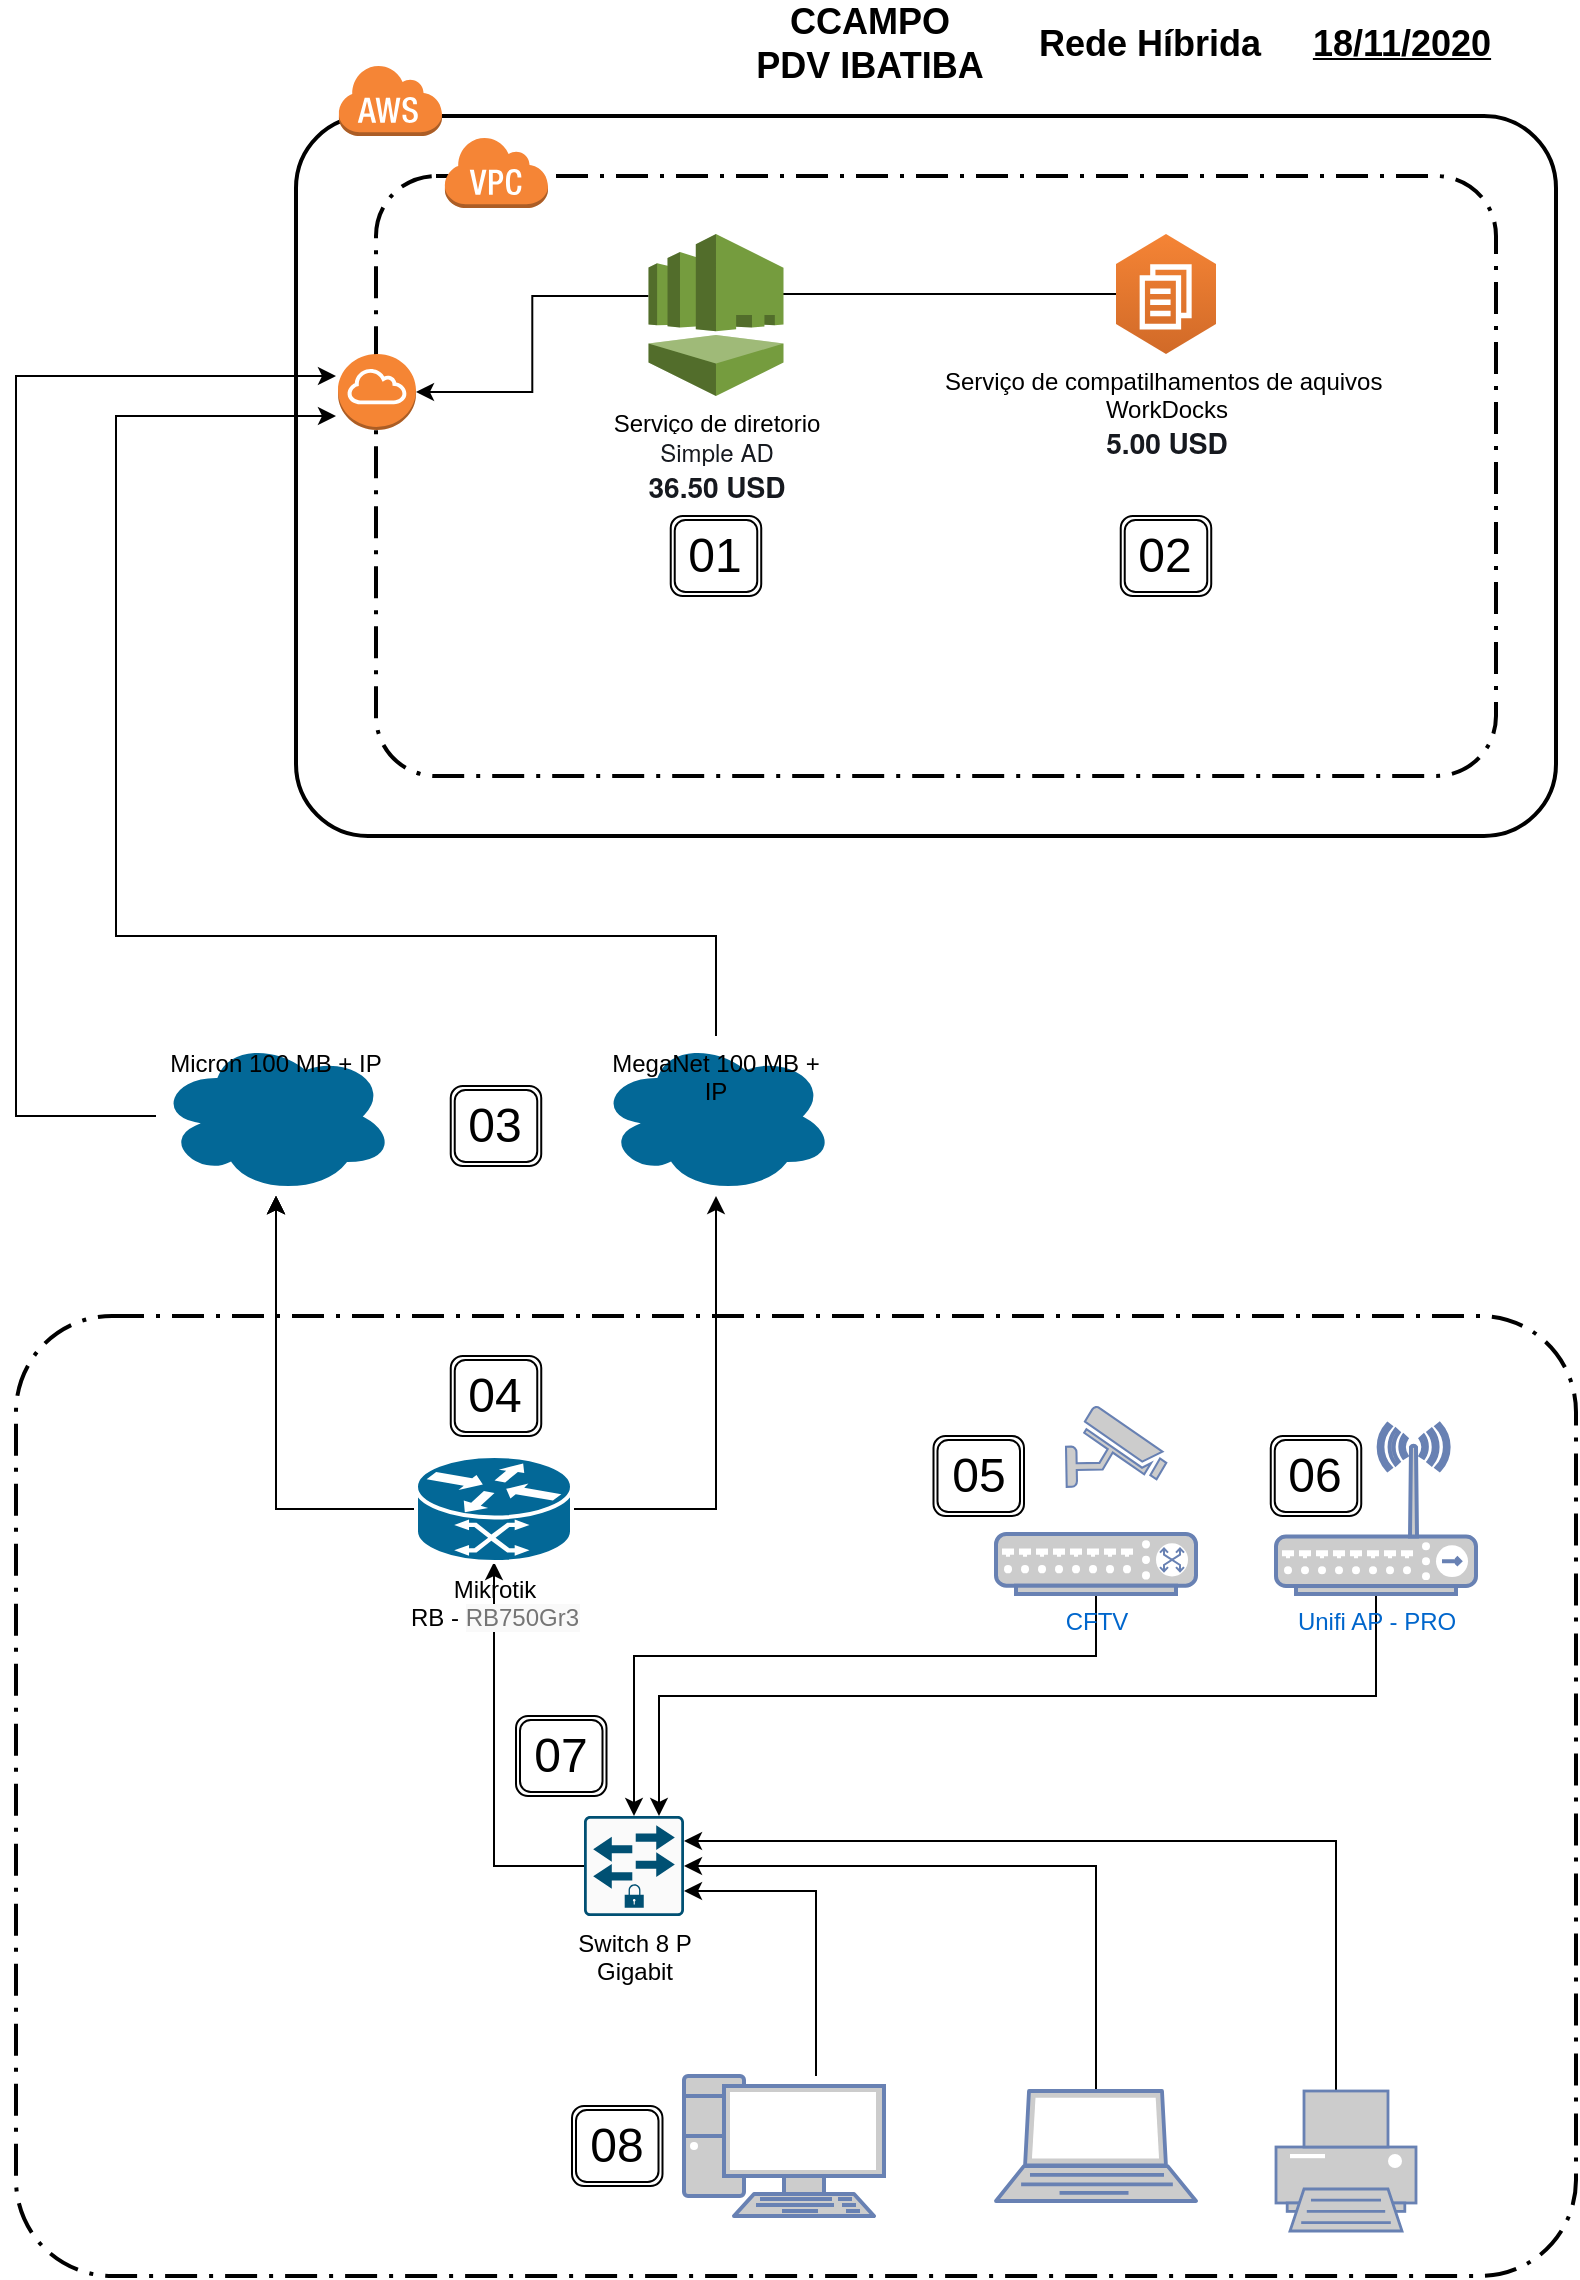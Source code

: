 <mxfile version="13.7.9" type="device"><diagram id="dhJUjMhS7QHabcAxoIGR" name="Página-1"><mxGraphModel dx="1456" dy="659" grid="1" gridSize="10" guides="1" tooltips="1" connect="1" arrows="1" fold="1" page="1" pageScale="1" pageWidth="827" pageHeight="1169" math="0" shadow="0"><root><mxCell id="0"/><mxCell id="1" parent="0"/><mxCell id="amlioF09v5irx_X9RuOH-32" value="" style="rounded=1;arcSize=10;dashed=0;fillColor=none;gradientColor=none;strokeWidth=2;" vertex="1" parent="1"><mxGeometry x="160" y="60" width="630" height="360" as="geometry"/></mxCell><mxCell id="amlioF09v5irx_X9RuOH-39" value="" style="rounded=1;arcSize=10;dashed=1;fillColor=none;gradientColor=none;dashPattern=8 3 1 3;strokeWidth=2;fontStyle=1" vertex="1" parent="1"><mxGeometry x="200" y="90" width="560" height="300" as="geometry"/></mxCell><mxCell id="amlioF09v5irx_X9RuOH-31" value="" style="rounded=1;arcSize=10;dashed=1;fillColor=none;gradientColor=none;dashPattern=8 3 1 3;strokeWidth=2;" vertex="1" parent="1"><mxGeometry x="20" y="660" width="780" height="480" as="geometry"/></mxCell><mxCell id="amlioF09v5irx_X9RuOH-38" style="edgeStyle=orthogonalEdgeStyle;rounded=0;orthogonalLoop=1;jettySize=auto;html=1;entryX=0.711;entryY=0.37;entryDx=0;entryDy=0;entryPerimeter=0;" edge="1" parent="1" source="l81jsHoGLhGfoSFilliw-1" target="l81jsHoGLhGfoSFilliw-2"><mxGeometry relative="1" as="geometry"/></mxCell><mxCell id="l81jsHoGLhGfoSFilliw-1" value="Serviço de compatilhamentos de aquivos&amp;nbsp;&lt;br&gt;WorkDocks&lt;br&gt;&lt;span style=&quot;font-weight: 700 ; box-sizing: border-box ; color: rgb(22 , 25 , 31) ; font-family: &amp;#34;amazon ember&amp;#34; , &amp;#34;helvetica neue&amp;#34; , &amp;#34;roboto&amp;#34; , &amp;#34;arial&amp;#34; , sans-serif ; font-size: 14px ; text-align: left ; background-color: rgb(255 , 255 , 255)&quot;&gt;5.00 USD&lt;/span&gt;" style="outlineConnect=0;dashed=0;verticalLabelPosition=bottom;verticalAlign=top;align=center;html=1;shape=mxgraph.aws3.workdocs;fillColor=#D16A28;gradientColor=#F58435;gradientDirection=north;" parent="1" vertex="1"><mxGeometry x="570" y="119" width="50" height="60" as="geometry"/></mxCell><mxCell id="amlioF09v5irx_X9RuOH-41" style="edgeStyle=orthogonalEdgeStyle;rounded=0;orthogonalLoop=1;jettySize=auto;html=1;exitX=0;exitY=0.383;exitDx=0;exitDy=0;exitPerimeter=0;" edge="1" parent="1" source="l81jsHoGLhGfoSFilliw-2" target="amlioF09v5irx_X9RuOH-37"><mxGeometry relative="1" as="geometry"/></mxCell><mxCell id="l81jsHoGLhGfoSFilliw-2" value="Serviço de diretorio&lt;br&gt;&lt;span style=&quot;background-color: rgb(255 , 255 , 255) ; color: rgb(22 , 25 , 31) ; font-family: &amp;#34;amazon ember&amp;#34; , &amp;#34;helvetica neue&amp;#34; , &amp;#34;roboto&amp;#34; , &amp;#34;arial&amp;#34; , sans-serif&quot;&gt;Simple AD&lt;br&gt;&lt;/span&gt;&lt;span style=&quot;color: rgb(22 , 25 , 31) ; font-family: &amp;#34;amazon ember&amp;#34; , &amp;#34;helvetica neue&amp;#34; , &amp;#34;roboto&amp;#34; , &amp;#34;arial&amp;#34; , sans-serif ; font-size: 14px ; background-color: rgb(255 , 255 , 255)&quot;&gt;&lt;b&gt;36.50 USD&lt;/b&gt;&lt;/span&gt;&lt;span style=&quot;background-color: rgb(255 , 255 , 255) ; color: rgb(22 , 25 , 31) ; font-family: &amp;#34;amazon ember&amp;#34; , &amp;#34;helvetica neue&amp;#34; , &amp;#34;roboto&amp;#34; , &amp;#34;arial&amp;#34; , sans-serif&quot;&gt;&lt;br&gt;&lt;/span&gt;" style="outlineConnect=0;dashed=0;verticalLabelPosition=bottom;verticalAlign=top;align=center;html=1;shape=mxgraph.aws3.directory_service;fillColor=#759C3E;gradientColor=none;" parent="1" vertex="1"><mxGeometry x="336.25" y="119" width="67.5" height="81" as="geometry"/></mxCell><mxCell id="amlioF09v5irx_X9RuOH-19" value="" style="edgeStyle=orthogonalEdgeStyle;rounded=0;orthogonalLoop=1;jettySize=auto;html=1;" edge="1" parent="1" source="amlioF09v5irx_X9RuOH-1" target="amlioF09v5irx_X9RuOH-2"><mxGeometry relative="1" as="geometry"/></mxCell><mxCell id="amlioF09v5irx_X9RuOH-1" value="Switch 8 P&lt;br&gt;Gigabit" style="points=[[0.015,0.015,0],[0.985,0.015,0],[0.985,0.985,0],[0.015,0.985,0],[0.25,0,0],[0.5,0,0],[0.75,0,0],[1,0.25,0],[1,0.5,0],[1,0.75,0],[0.75,1,0],[0.5,1,0],[0.25,1,0],[0,0.75,0],[0,0.5,0],[0,0.25,0]];verticalLabelPosition=bottom;html=1;verticalAlign=top;aspect=fixed;align=center;pointerEvents=1;shape=mxgraph.cisco19.rect;prIcon=secure_switch;fillColor=#FAFAFA;strokeColor=#005073;" vertex="1" parent="1"><mxGeometry x="304" y="910" width="50" height="50" as="geometry"/></mxCell><mxCell id="amlioF09v5irx_X9RuOH-11" value="" style="edgeStyle=orthogonalEdgeStyle;rounded=0;orthogonalLoop=1;jettySize=auto;html=1;" edge="1" parent="1" source="amlioF09v5irx_X9RuOH-2" target="amlioF09v5irx_X9RuOH-10"><mxGeometry relative="1" as="geometry"/></mxCell><mxCell id="amlioF09v5irx_X9RuOH-12" value="" style="edgeStyle=orthogonalEdgeStyle;rounded=0;orthogonalLoop=1;jettySize=auto;html=1;" edge="1" parent="1" source="amlioF09v5irx_X9RuOH-2" target="amlioF09v5irx_X9RuOH-10"><mxGeometry relative="1" as="geometry"/></mxCell><mxCell id="amlioF09v5irx_X9RuOH-13" value="" style="edgeStyle=orthogonalEdgeStyle;rounded=0;orthogonalLoop=1;jettySize=auto;html=1;" edge="1" parent="1" source="amlioF09v5irx_X9RuOH-2" target="amlioF09v5irx_X9RuOH-10"><mxGeometry relative="1" as="geometry"/></mxCell><mxCell id="amlioF09v5irx_X9RuOH-14" value="" style="edgeStyle=orthogonalEdgeStyle;rounded=0;orthogonalLoop=1;jettySize=auto;html=1;" edge="1" parent="1" source="amlioF09v5irx_X9RuOH-2" target="amlioF09v5irx_X9RuOH-10"><mxGeometry relative="1" as="geometry"/></mxCell><mxCell id="amlioF09v5irx_X9RuOH-18" value="" style="edgeStyle=orthogonalEdgeStyle;rounded=0;orthogonalLoop=1;jettySize=auto;html=1;" edge="1" parent="1" source="amlioF09v5irx_X9RuOH-2" target="amlioF09v5irx_X9RuOH-17"><mxGeometry relative="1" as="geometry"/></mxCell><mxCell id="amlioF09v5irx_X9RuOH-2" value="Mikrotik&lt;br&gt;RB -&amp;nbsp;&lt;span style=&quot;color: rgb(117 , 117 , 117) ; font-family: &amp;#34;arial&amp;#34; , sans-serif ; text-align: left ; background-color: rgb(249 , 249 , 249)&quot;&gt;RB750Gr3&lt;/span&gt;" style="shape=mxgraph.cisco.routers.atm_router;html=1;pointerEvents=1;dashed=0;fillColor=#036897;strokeColor=#ffffff;strokeWidth=2;verticalLabelPosition=bottom;verticalAlign=top;align=center;outlineConnect=0;" vertex="1" parent="1"><mxGeometry x="220" y="730" width="78" height="53" as="geometry"/></mxCell><mxCell id="amlioF09v5irx_X9RuOH-22" style="edgeStyle=orthogonalEdgeStyle;rounded=0;orthogonalLoop=1;jettySize=auto;html=1;entryX=1;entryY=0.75;entryDx=0;entryDy=0;entryPerimeter=0;" edge="1" parent="1" source="amlioF09v5irx_X9RuOH-6" target="amlioF09v5irx_X9RuOH-1"><mxGeometry relative="1" as="geometry"><Array as="points"><mxPoint x="420" y="948"/></Array></mxGeometry></mxCell><mxCell id="amlioF09v5irx_X9RuOH-6" value="" style="fontColor=#0066CC;verticalAlign=top;verticalLabelPosition=bottom;labelPosition=center;align=center;html=1;outlineConnect=0;fillColor=#CCCCCC;strokeColor=#6881B3;gradientColor=none;gradientDirection=north;strokeWidth=2;shape=mxgraph.networks.pc;" vertex="1" parent="1"><mxGeometry x="354" y="1040" width="100" height="70" as="geometry"/></mxCell><mxCell id="amlioF09v5irx_X9RuOH-24" style="edgeStyle=orthogonalEdgeStyle;rounded=0;orthogonalLoop=1;jettySize=auto;html=1;entryX=1;entryY=0.5;entryDx=0;entryDy=0;entryPerimeter=0;" edge="1" parent="1" source="amlioF09v5irx_X9RuOH-9" target="amlioF09v5irx_X9RuOH-1"><mxGeometry relative="1" as="geometry"><Array as="points"><mxPoint x="560" y="935"/></Array></mxGeometry></mxCell><mxCell id="amlioF09v5irx_X9RuOH-9" value="" style="fontColor=#0066CC;verticalAlign=top;verticalLabelPosition=bottom;labelPosition=center;align=center;html=1;outlineConnect=0;fillColor=#CCCCCC;strokeColor=#6881B3;gradientColor=none;gradientDirection=north;strokeWidth=2;shape=mxgraph.networks.laptop;" vertex="1" parent="1"><mxGeometry x="510" y="1047.5" width="100" height="55" as="geometry"/></mxCell><mxCell id="amlioF09v5irx_X9RuOH-34" style="edgeStyle=orthogonalEdgeStyle;rounded=0;orthogonalLoop=1;jettySize=auto;html=1;" edge="1" parent="1" source="amlioF09v5irx_X9RuOH-10"><mxGeometry relative="1" as="geometry"><mxPoint x="180" y="190" as="targetPoint"/><Array as="points"><mxPoint x="20" y="560"/><mxPoint x="20" y="190"/></Array></mxGeometry></mxCell><mxCell id="amlioF09v5irx_X9RuOH-10" value="Micron 100 MB + IP" style="ellipse;shape=cloud;whiteSpace=wrap;html=1;dashed=0;verticalAlign=top;strokeColor=#ffffff;strokeWidth=2;fillColor=#036897;" vertex="1" parent="1"><mxGeometry x="90" y="520" width="120" height="80" as="geometry"/></mxCell><mxCell id="amlioF09v5irx_X9RuOH-42" style="edgeStyle=orthogonalEdgeStyle;rounded=0;orthogonalLoop=1;jettySize=auto;html=1;" edge="1" parent="1" source="amlioF09v5irx_X9RuOH-17"><mxGeometry relative="1" as="geometry"><mxPoint x="180" y="210" as="targetPoint"/><Array as="points"><mxPoint x="370" y="470"/><mxPoint x="70" y="470"/><mxPoint x="70" y="210"/></Array></mxGeometry></mxCell><mxCell id="amlioF09v5irx_X9RuOH-17" value="MegaNet 100 MB + IP" style="ellipse;shape=cloud;whiteSpace=wrap;html=1;dashed=0;verticalAlign=top;strokeColor=#ffffff;strokeWidth=2;fillColor=#036897;" vertex="1" parent="1"><mxGeometry x="310" y="520" width="120" height="80" as="geometry"/></mxCell><mxCell id="amlioF09v5irx_X9RuOH-26" style="edgeStyle=orthogonalEdgeStyle;rounded=0;orthogonalLoop=1;jettySize=auto;html=1;entryX=1;entryY=0.25;entryDx=0;entryDy=0;entryPerimeter=0;" edge="1" parent="1" source="amlioF09v5irx_X9RuOH-25" target="amlioF09v5irx_X9RuOH-1"><mxGeometry relative="1" as="geometry"><Array as="points"><mxPoint x="680" y="923"/></Array></mxGeometry></mxCell><mxCell id="amlioF09v5irx_X9RuOH-25" value="" style="fontColor=#0066CC;verticalAlign=top;verticalLabelPosition=bottom;labelPosition=center;align=center;html=1;outlineConnect=0;fillColor=#CCCCCC;strokeColor=#6881B3;gradientColor=none;gradientDirection=north;strokeWidth=2;shape=mxgraph.networks.printer;" vertex="1" parent="1"><mxGeometry x="650" y="1047.5" width="70" height="70" as="geometry"/></mxCell><mxCell id="amlioF09v5irx_X9RuOH-57" style="edgeStyle=orthogonalEdgeStyle;rounded=0;orthogonalLoop=1;jettySize=auto;html=1;entryX=0.75;entryY=0;entryDx=0;entryDy=0;entryPerimeter=0;" edge="1" parent="1" source="amlioF09v5irx_X9RuOH-29" target="amlioF09v5irx_X9RuOH-1"><mxGeometry relative="1" as="geometry"><Array as="points"><mxPoint x="700" y="850"/><mxPoint x="341" y="850"/></Array></mxGeometry></mxCell><mxCell id="amlioF09v5irx_X9RuOH-29" value="Unifi AP - PRO" style="fontColor=#0066CC;verticalAlign=top;verticalLabelPosition=bottom;labelPosition=center;align=center;html=1;outlineConnect=0;fillColor=#CCCCCC;strokeColor=#6881B3;gradientColor=none;gradientDirection=north;strokeWidth=2;shape=mxgraph.networks.wireless_hub;" vertex="1" parent="1"><mxGeometry x="650" y="714" width="100" height="85" as="geometry"/></mxCell><mxCell id="amlioF09v5irx_X9RuOH-33" value="" style="dashed=0;html=1;shape=mxgraph.aws3.cloud;fillColor=#F58536;gradientColor=none;dashed=0;" vertex="1" parent="1"><mxGeometry x="181" y="34" width="52" height="36" as="geometry"/></mxCell><mxCell id="amlioF09v5irx_X9RuOH-36" value="" style="dashed=0;html=1;shape=mxgraph.aws3.virtual_private_cloud;fillColor=#F58536;gradientColor=none;dashed=0;" vertex="1" parent="1"><mxGeometry x="234" y="70" width="52" height="36" as="geometry"/></mxCell><mxCell id="amlioF09v5irx_X9RuOH-37" value="" style="outlineConnect=0;dashed=0;verticalLabelPosition=bottom;verticalAlign=top;align=center;html=1;shape=mxgraph.aws3.internet_gateway;fillColor=#F58534;gradientColor=none;" vertex="1" parent="1"><mxGeometry x="181" y="179" width="39" height="38" as="geometry"/></mxCell><mxCell id="amlioF09v5irx_X9RuOH-45" value="&lt;font style=&quot;font-size: 24px&quot;&gt;01&lt;/font&gt;" style="shape=ext;double=1;rounded=1;whiteSpace=wrap;html=1;" vertex="1" parent="1"><mxGeometry x="347.37" y="260" width="45.25" height="40" as="geometry"/></mxCell><mxCell id="amlioF09v5irx_X9RuOH-46" value="&lt;font style=&quot;font-size: 24px&quot;&gt;02&lt;/font&gt;" style="shape=ext;double=1;rounded=1;whiteSpace=wrap;html=1;" vertex="1" parent="1"><mxGeometry x="572.37" y="260" width="45.25" height="40" as="geometry"/></mxCell><mxCell id="amlioF09v5irx_X9RuOH-47" value="&lt;font style=&quot;font-size: 24px&quot;&gt;03&lt;/font&gt;" style="shape=ext;double=1;rounded=1;whiteSpace=wrap;html=1;" vertex="1" parent="1"><mxGeometry x="237.37" y="545" width="45.25" height="40" as="geometry"/></mxCell><mxCell id="amlioF09v5irx_X9RuOH-48" value="&lt;font style=&quot;font-size: 24px&quot;&gt;04&lt;/font&gt;" style="shape=ext;double=1;rounded=1;whiteSpace=wrap;html=1;" vertex="1" parent="1"><mxGeometry x="237.38" y="680" width="45.25" height="40" as="geometry"/></mxCell><mxCell id="amlioF09v5irx_X9RuOH-49" value="&lt;font style=&quot;font-size: 24px&quot;&gt;06&lt;/font&gt;" style="shape=ext;double=1;rounded=1;whiteSpace=wrap;html=1;" vertex="1" parent="1"><mxGeometry x="647.38" y="720" width="45.25" height="40" as="geometry"/></mxCell><mxCell id="amlioF09v5irx_X9RuOH-50" value="&lt;font style=&quot;font-size: 24px&quot;&gt;07&lt;/font&gt;" style="shape=ext;double=1;rounded=1;whiteSpace=wrap;html=1;" vertex="1" parent="1"><mxGeometry x="270" y="860" width="45.25" height="40" as="geometry"/></mxCell><mxCell id="amlioF09v5irx_X9RuOH-51" value="&lt;font style=&quot;font-size: 24px&quot;&gt;08&lt;/font&gt;" style="shape=ext;double=1;rounded=1;whiteSpace=wrap;html=1;" vertex="1" parent="1"><mxGeometry x="298" y="1055" width="45.25" height="40" as="geometry"/></mxCell><mxCell id="amlioF09v5irx_X9RuOH-52" value="&lt;font style=&quot;font-size: 18px&quot;&gt;&lt;b&gt;CCAMPO &lt;br&gt;PDV IBATIBA&lt;/b&gt;&lt;/font&gt;" style="text;html=1;strokeColor=none;fillColor=none;align=center;verticalAlign=middle;whiteSpace=wrap;rounded=0;" vertex="1" parent="1"><mxGeometry x="384" y="14" width="126" height="20" as="geometry"/></mxCell><mxCell id="amlioF09v5irx_X9RuOH-54" value="&lt;span style=&quot;font-size: 18px&quot;&gt;&lt;b&gt;Rede Híbrida&lt;/b&gt;&lt;/span&gt;" style="text;html=1;strokeColor=none;fillColor=none;align=center;verticalAlign=middle;whiteSpace=wrap;rounded=0;" vertex="1" parent="1"><mxGeometry x="524" y="14" width="126" height="20" as="geometry"/></mxCell><mxCell id="amlioF09v5irx_X9RuOH-55" value="&lt;span style=&quot;font-size: 18px&quot;&gt;&lt;b&gt;&lt;u&gt;18/11/2020&lt;/u&gt;&lt;/b&gt;&lt;/span&gt;" style="text;html=1;strokeColor=none;fillColor=none;align=center;verticalAlign=middle;whiteSpace=wrap;rounded=0;" vertex="1" parent="1"><mxGeometry x="650" y="14" width="126" height="20" as="geometry"/></mxCell><mxCell id="amlioF09v5irx_X9RuOH-58" value="" style="fontColor=#0066CC;verticalAlign=top;verticalLabelPosition=bottom;labelPosition=center;align=center;html=1;outlineConnect=0;fillColor=#CCCCCC;strokeColor=#6881B3;gradientColor=none;gradientDirection=north;strokeWidth=2;shape=mxgraph.networks.security_camera;direction=south;rotation=-91;" vertex="1" parent="1"><mxGeometry x="550" y="700" width="40" height="50" as="geometry"/></mxCell><mxCell id="amlioF09v5irx_X9RuOH-60" style="edgeStyle=orthogonalEdgeStyle;rounded=0;orthogonalLoop=1;jettySize=auto;html=1;entryX=0.5;entryY=0;entryDx=0;entryDy=0;entryPerimeter=0;" edge="1" parent="1" source="amlioF09v5irx_X9RuOH-59" target="amlioF09v5irx_X9RuOH-1"><mxGeometry relative="1" as="geometry"><Array as="points"><mxPoint x="504" y="830"/><mxPoint x="259" y="830"/></Array></mxGeometry></mxCell><mxCell id="amlioF09v5irx_X9RuOH-59" value="CFTV" style="fontColor=#0066CC;verticalAlign=top;verticalLabelPosition=bottom;labelPosition=center;align=center;html=1;outlineConnect=0;fillColor=#CCCCCC;strokeColor=#6881B3;gradientColor=none;gradientDirection=north;strokeWidth=2;shape=mxgraph.networks.switch;" vertex="1" parent="1"><mxGeometry x="510" y="769" width="100" height="30" as="geometry"/></mxCell><mxCell id="amlioF09v5irx_X9RuOH-62" value="&lt;font style=&quot;font-size: 24px&quot;&gt;05&lt;/font&gt;" style="shape=ext;double=1;rounded=1;whiteSpace=wrap;html=1;" vertex="1" parent="1"><mxGeometry x="478.75" y="720" width="45.25" height="40" as="geometry"/></mxCell></root></mxGraphModel></diagram></mxfile>